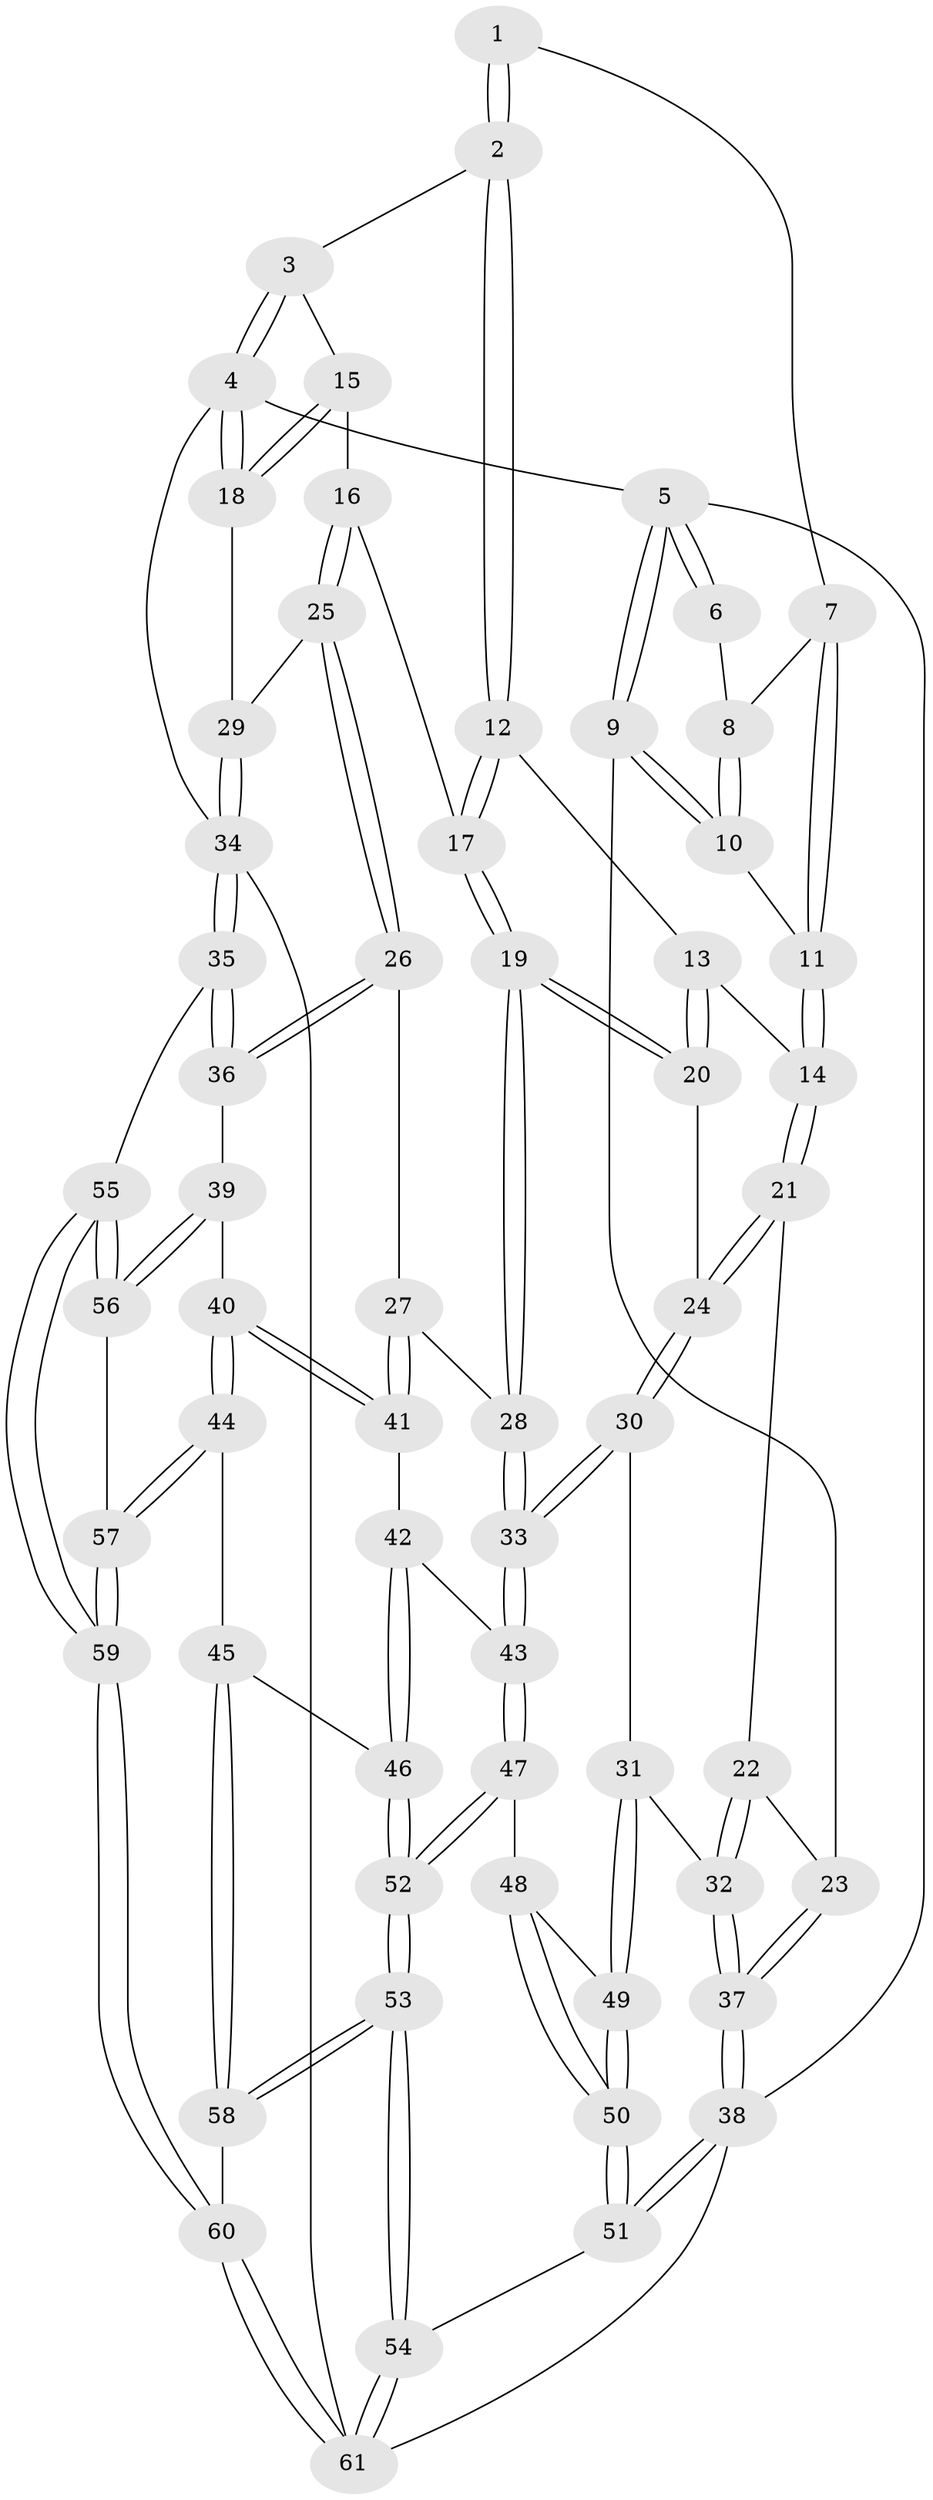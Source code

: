 // coarse degree distribution, {5: 0.3333333333333333, 9: 0.023809523809523808, 2: 0.023809523809523808, 4: 0.35714285714285715, 6: 0.14285714285714285, 3: 0.11904761904761904}
// Generated by graph-tools (version 1.1) at 2025/21/03/04/25 18:21:09]
// undirected, 61 vertices, 149 edges
graph export_dot {
graph [start="1"]
  node [color=gray90,style=filled];
  1 [pos="+0.18407947372905636+0"];
  2 [pos="+0.4174212889343114+0"];
  3 [pos="+0.8036395881164571+0"];
  4 [pos="+1+0"];
  5 [pos="+0+0"];
  6 [pos="+0.15595209442827043+0"];
  7 [pos="+0.14035947518676944+0.0449077654995627"];
  8 [pos="+0.03222819138771607+0.04756020991709152"];
  9 [pos="+0+0.12411140520071944"];
  10 [pos="+0.00039430752143921087+0.09573424326665471"];
  11 [pos="+0.15363162870540914+0.17807881094272907"];
  12 [pos="+0.427276417489854+0"];
  13 [pos="+0.39182905428181636+0.054888331907082734"];
  14 [pos="+0.17301781160713214+0.2044142527159887"];
  15 [pos="+0.7584265277457658+0.10150754414103091"];
  16 [pos="+0.7069173759075232+0.20055626247627167"];
  17 [pos="+0.7054829408873127+0.20036604653889667"];
  18 [pos="+1+0.03911247226777137"];
  19 [pos="+0.47885475255167725+0.3316559660278802"];
  20 [pos="+0.4390221904922533+0.2904581121478124"];
  21 [pos="+0.16352743357331112+0.2615520275823"];
  22 [pos="+0.07935244835712174+0.2825212506156681"];
  23 [pos="+0+0.2803100331408808"];
  24 [pos="+0.19875914913948944+0.31741404543410046"];
  25 [pos="+0.8303844597635919+0.34422467277460345"];
  26 [pos="+0.8082006710158426+0.40813617995986373"];
  27 [pos="+0.6843503033764371+0.47498886048417766"];
  28 [pos="+0.4816010711413124+0.4725804080857652"];
  29 [pos="+1+0.22978974901775148"];
  30 [pos="+0.20634318568607204+0.38349587051873674"];
  31 [pos="+0.039635698632459464+0.57800857868509"];
  32 [pos="+0+0.5726785902275142"];
  33 [pos="+0.4111313591928796+0.5598651233948653"];
  34 [pos="+1+0.7331573679018127"];
  35 [pos="+1+0.7330563455162558"];
  36 [pos="+0.8646858037055231+0.5447685706831525"];
  37 [pos="+0+0.5851992448373821"];
  38 [pos="+0+1"];
  39 [pos="+0.7639726239318909+0.694018062315473"];
  40 [pos="+0.7181494000266996+0.6985458792637224"];
  41 [pos="+0.6728520167220092+0.6455881553674707"];
  42 [pos="+0.5160138745489251+0.643857705077574"];
  43 [pos="+0.408440179964568+0.5767240631607304"];
  44 [pos="+0.6902513238810667+0.743536222770682"];
  45 [pos="+0.6481495769819642+0.788901790310497"];
  46 [pos="+0.5808165387208916+0.774761602917784"];
  47 [pos="+0.40424252473861966+0.5819877911702772"];
  48 [pos="+0.3849828875430783+0.5876877998553657"];
  49 [pos="+0.09968777475831189+0.6218106914660286"];
  50 [pos="+0.1618858422866079+0.804630702005425"];
  51 [pos="+0.19194001590748988+1"];
  52 [pos="+0.3754809698262047+0.9354223517813406"];
  53 [pos="+0.326481732784305+1"];
  54 [pos="+0.3071275122233676+1"];
  55 [pos="+1+0.7483473042260845"];
  56 [pos="+0.8196550803158452+0.7435632132776775"];
  57 [pos="+0.8031707623961791+0.869728352451091"];
  58 [pos="+0.6567347262837698+0.8297287618031202"];
  59 [pos="+0.8108392231638707+0.9782539325710096"];
  60 [pos="+0.7792340003408568+1"];
  61 [pos="+0.7401740968025514+1"];
  1 -- 2;
  1 -- 2;
  1 -- 7;
  2 -- 3;
  2 -- 12;
  2 -- 12;
  3 -- 4;
  3 -- 4;
  3 -- 15;
  4 -- 5;
  4 -- 18;
  4 -- 18;
  4 -- 34;
  5 -- 6;
  5 -- 6;
  5 -- 9;
  5 -- 9;
  5 -- 38;
  6 -- 8;
  7 -- 8;
  7 -- 11;
  7 -- 11;
  8 -- 10;
  8 -- 10;
  9 -- 10;
  9 -- 10;
  9 -- 23;
  10 -- 11;
  11 -- 14;
  11 -- 14;
  12 -- 13;
  12 -- 17;
  12 -- 17;
  13 -- 14;
  13 -- 20;
  13 -- 20;
  14 -- 21;
  14 -- 21;
  15 -- 16;
  15 -- 18;
  15 -- 18;
  16 -- 17;
  16 -- 25;
  16 -- 25;
  17 -- 19;
  17 -- 19;
  18 -- 29;
  19 -- 20;
  19 -- 20;
  19 -- 28;
  19 -- 28;
  20 -- 24;
  21 -- 22;
  21 -- 24;
  21 -- 24;
  22 -- 23;
  22 -- 32;
  22 -- 32;
  23 -- 37;
  23 -- 37;
  24 -- 30;
  24 -- 30;
  25 -- 26;
  25 -- 26;
  25 -- 29;
  26 -- 27;
  26 -- 36;
  26 -- 36;
  27 -- 28;
  27 -- 41;
  27 -- 41;
  28 -- 33;
  28 -- 33;
  29 -- 34;
  29 -- 34;
  30 -- 31;
  30 -- 33;
  30 -- 33;
  31 -- 32;
  31 -- 49;
  31 -- 49;
  32 -- 37;
  32 -- 37;
  33 -- 43;
  33 -- 43;
  34 -- 35;
  34 -- 35;
  34 -- 61;
  35 -- 36;
  35 -- 36;
  35 -- 55;
  36 -- 39;
  37 -- 38;
  37 -- 38;
  38 -- 51;
  38 -- 51;
  38 -- 61;
  39 -- 40;
  39 -- 56;
  39 -- 56;
  40 -- 41;
  40 -- 41;
  40 -- 44;
  40 -- 44;
  41 -- 42;
  42 -- 43;
  42 -- 46;
  42 -- 46;
  43 -- 47;
  43 -- 47;
  44 -- 45;
  44 -- 57;
  44 -- 57;
  45 -- 46;
  45 -- 58;
  45 -- 58;
  46 -- 52;
  46 -- 52;
  47 -- 48;
  47 -- 52;
  47 -- 52;
  48 -- 49;
  48 -- 50;
  48 -- 50;
  49 -- 50;
  49 -- 50;
  50 -- 51;
  50 -- 51;
  51 -- 54;
  52 -- 53;
  52 -- 53;
  53 -- 54;
  53 -- 54;
  53 -- 58;
  53 -- 58;
  54 -- 61;
  54 -- 61;
  55 -- 56;
  55 -- 56;
  55 -- 59;
  55 -- 59;
  56 -- 57;
  57 -- 59;
  57 -- 59;
  58 -- 60;
  59 -- 60;
  59 -- 60;
  60 -- 61;
  60 -- 61;
}
